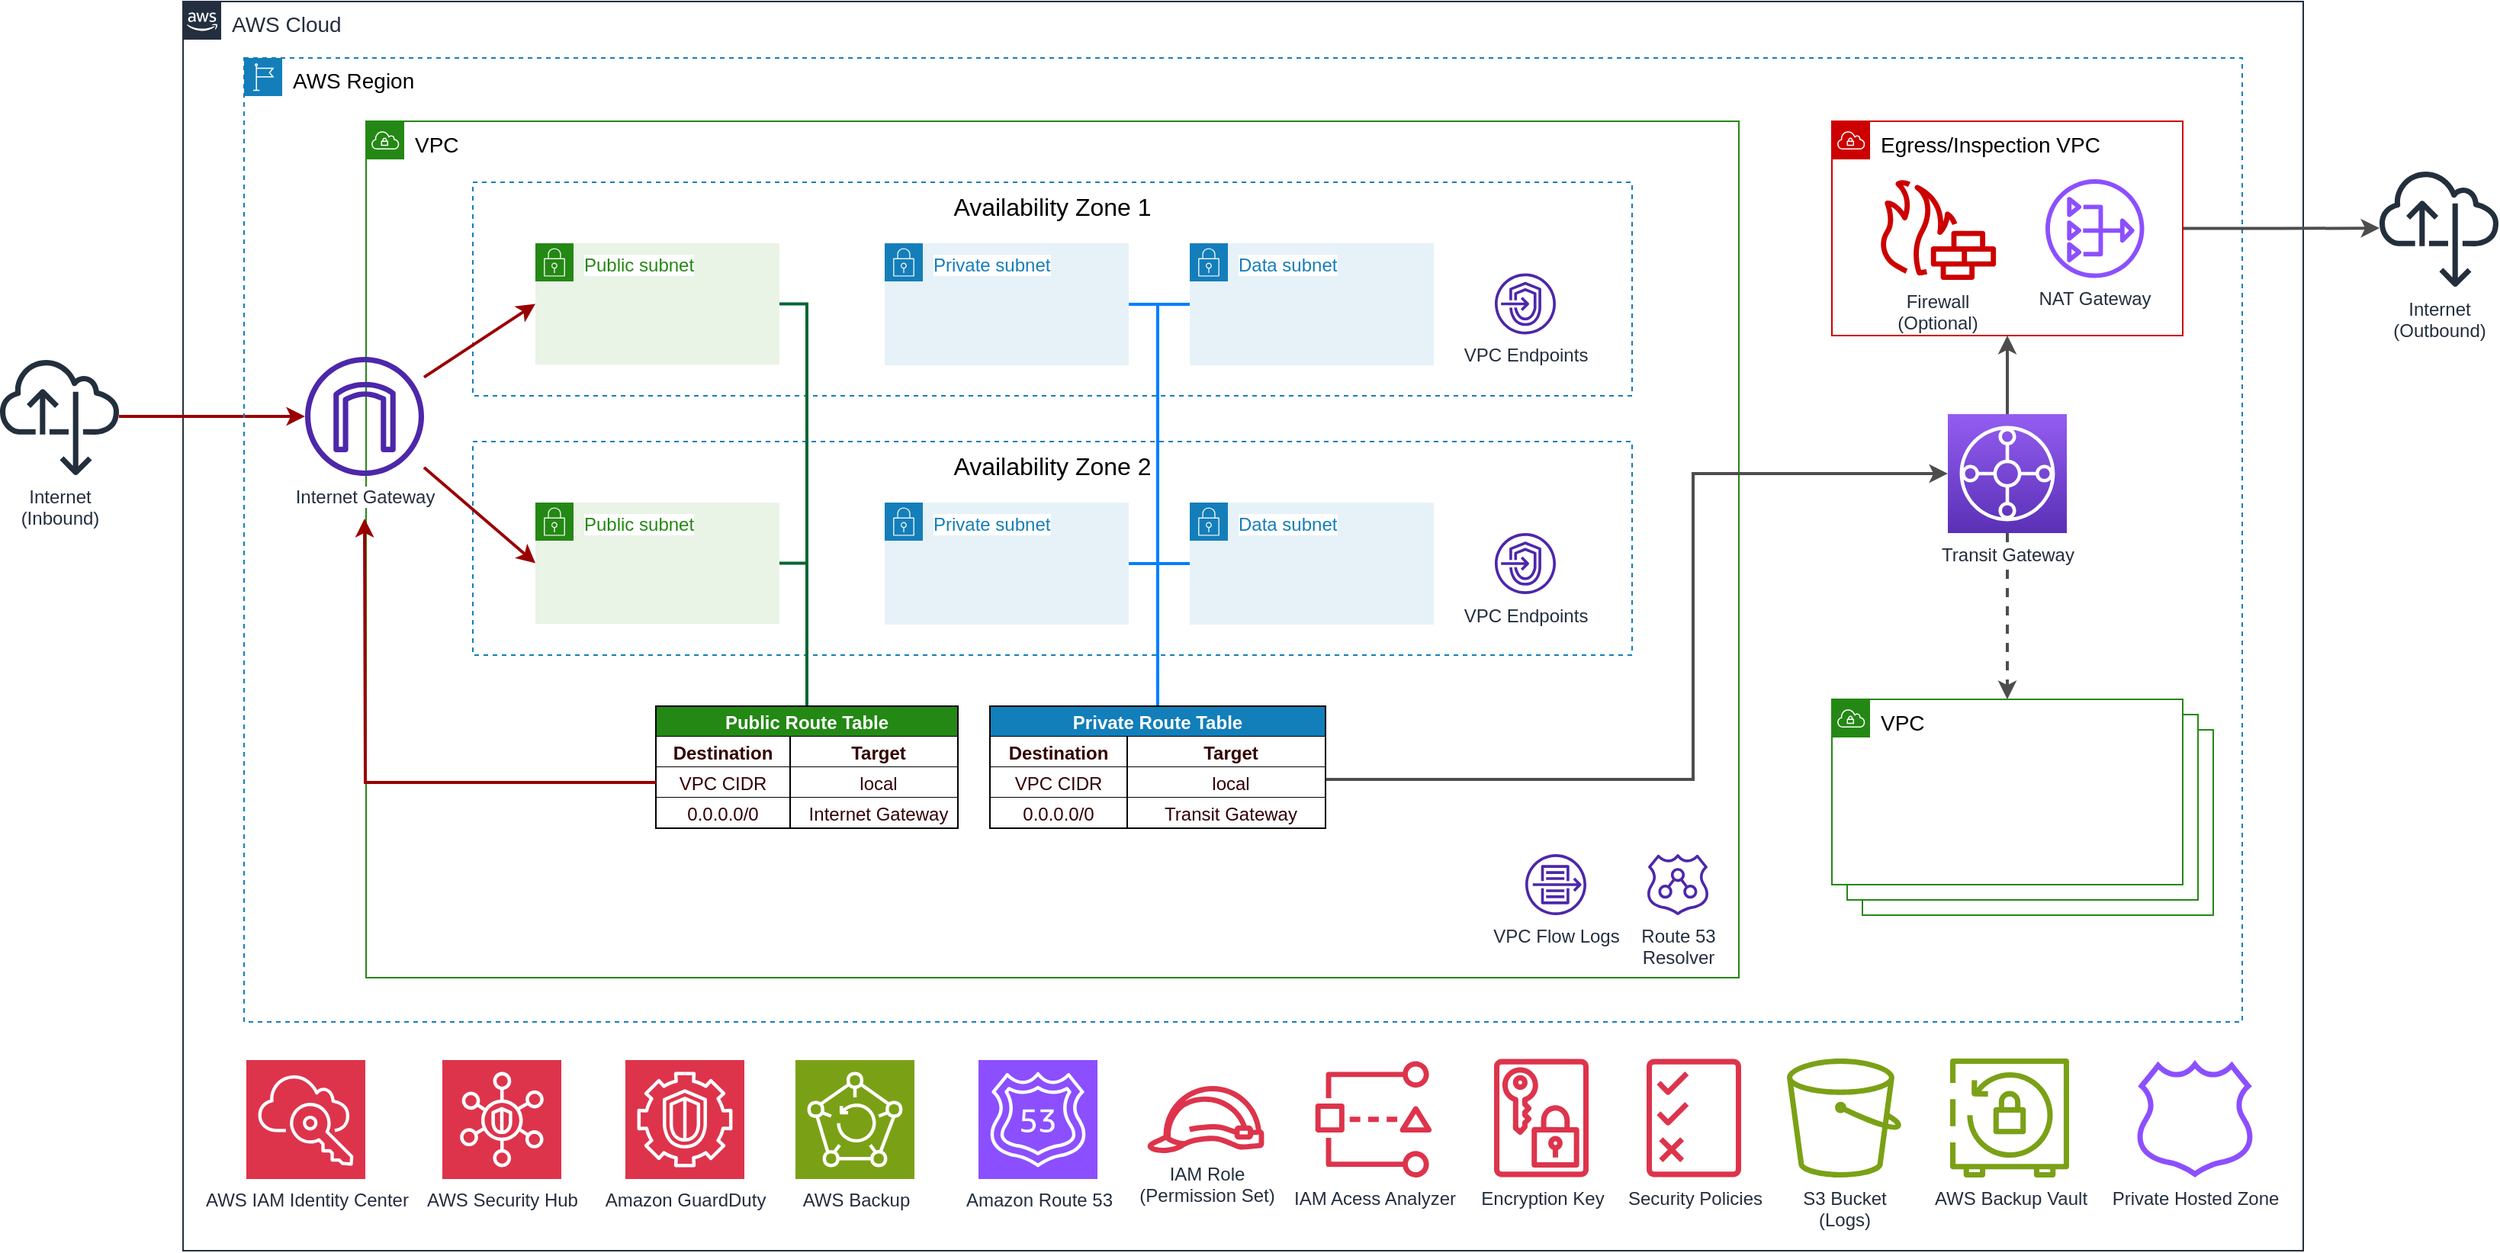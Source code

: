<mxfile version="24.2.5" type="device">
  <diagram id="7I-HaSQ-xsY7uXwMg8Wh" name="Page-1">
    <mxGraphModel dx="2474" dy="1214" grid="1" gridSize="10" guides="1" tooltips="1" connect="1" arrows="1" fold="1" page="0" pageScale="1" pageWidth="850" pageHeight="1100" math="0" shadow="0">
      <root>
        <mxCell id="0" />
        <mxCell id="1" parent="0" />
        <mxCell id="UXceuLxqz-v_dB1o4-cX-70" value="Availability Zone 1" style="fillColor=none;strokeColor=#147EBA;dashed=1;verticalAlign=top;fontStyle=0;fontColor=#000000;labelBackgroundColor=#FFFFFF;labelBorderColor=none;fontSize=16;container=0;spacingRight=0;spacingLeft=0;" parent="1" vertex="1">
          <mxGeometry x="70" y="339.5" width="760" height="140" as="geometry" />
        </mxCell>
        <mxCell id="UXceuLxqz-v_dB1o4-cX-69" value="Availability Zone 2" style="fillColor=none;strokeColor=#147EBA;dashed=1;verticalAlign=top;fontStyle=0;fontColor=#000000;labelBackgroundColor=#FFFFFF;labelBorderColor=none;fontSize=16;container=0;spacingRight=0;spacingLeft=0;" parent="1" vertex="1">
          <mxGeometry x="70" y="509.5" width="760" height="140" as="geometry" />
        </mxCell>
        <mxCell id="UXceuLxqz-v_dB1o4-cX-35" value="AWS Cloud" style="points=[[0,0],[0.25,0],[0.5,0],[0.75,0],[1,0],[1,0.25],[1,0.5],[1,0.75],[1,1],[0.75,1],[0.5,1],[0.25,1],[0,1],[0,0.75],[0,0.5],[0,0.25]];outlineConnect=0;gradientColor=none;html=1;whiteSpace=wrap;fontSize=14;fontStyle=0;container=0;pointerEvents=0;collapsible=0;recursiveResize=0;shape=mxgraph.aws4.group;grIcon=mxgraph.aws4.group_aws_cloud_alt;strokeColor=#232F3E;fillColor=none;verticalAlign=top;align=left;spacingLeft=30;fontColor=#232F3E;dashed=0;labelBackgroundColor=#FFFFFF;labelBorderColor=none;" parent="1" vertex="1">
          <mxGeometry x="-120" y="221" width="1390" height="819" as="geometry" />
        </mxCell>
        <mxCell id="UXceuLxqz-v_dB1o4-cX-81" value="Internet&lt;div&gt;(Inbound)&lt;/div&gt;" style="sketch=0;outlineConnect=0;fontColor=#232F3E;gradientColor=none;fillColor=#232F3D;strokeColor=none;dashed=0;verticalLabelPosition=bottom;verticalAlign=top;align=center;html=1;fontSize=12;fontStyle=0;aspect=fixed;pointerEvents=1;shape=mxgraph.aws4.internet_alt22;labelBackgroundColor=#FFFFFF;labelBorderColor=none;container=0;" parent="1" vertex="1">
          <mxGeometry x="-240" y="454" width="78" height="78" as="geometry" />
        </mxCell>
        <mxCell id="UXceuLxqz-v_dB1o4-cX-82" style="edgeStyle=orthogonalEdgeStyle;rounded=0;orthogonalLoop=1;jettySize=auto;html=1;strokeColor=#990000;strokeWidth=2;fontSize=20;fontColor=#66CC00;endArrow=classic;endFill=1;" parent="1" source="UXceuLxqz-v_dB1o4-cX-81" target="UXceuLxqz-v_dB1o4-cX-60" edge="1">
          <mxGeometry relative="1" as="geometry" />
        </mxCell>
        <mxCell id="UXceuLxqz-v_dB1o4-cX-36" value="AWS Region" style="points=[[0,0],[0.25,0],[0.5,0],[0.75,0],[1,0],[1,0.25],[1,0.5],[1,0.75],[1,1],[0.75,1],[0.5,1],[0.25,1],[0,1],[0,0.75],[0,0.5],[0,0.25]];outlineConnect=0;gradientColor=none;html=1;whiteSpace=wrap;fontSize=14;fontStyle=0;container=0;pointerEvents=0;collapsible=0;recursiveResize=0;shape=mxgraph.aws4.group;grIcon=mxgraph.aws4.group_region;strokeColor=#147EBA;fillColor=none;verticalAlign=top;align=left;spacingLeft=30;fontColor=#000000;dashed=1;labelBackgroundColor=#FFFFFF;labelBorderColor=none;" parent="1" vertex="1">
          <mxGeometry x="-80" y="258" width="1310" height="632" as="geometry" />
        </mxCell>
        <mxCell id="UXceuLxqz-v_dB1o4-cX-37" value="VPC" style="points=[[0,0],[0.25,0],[0.5,0],[0.75,0],[1,0],[1,0.25],[1,0.5],[1,0.75],[1,1],[0.75,1],[0.5,1],[0.25,1],[0,1],[0,0.75],[0,0.5],[0,0.25]];outlineConnect=0;gradientColor=none;html=1;whiteSpace=wrap;fontSize=14;fontStyle=0;container=0;pointerEvents=0;collapsible=0;recursiveResize=0;shape=mxgraph.aws4.group;grIcon=mxgraph.aws4.group_vpc;strokeColor=#248814;fillColor=none;verticalAlign=top;align=left;spacingLeft=30;fontColor=#000000;dashed=0;labelBackgroundColor=#FFFFFF;labelBorderColor=none;" parent="1" vertex="1">
          <mxGeometry y="299.5" width="900" height="561.5" as="geometry" />
        </mxCell>
        <mxCell id="UXceuLxqz-v_dB1o4-cX-71" style="edgeStyle=orthogonalEdgeStyle;rounded=0;orthogonalLoop=1;jettySize=auto;html=1;strokeColor=#4D4D4D;strokeWidth=2;fontSize=20;fontColor=#66CC00;endArrow=classic;endFill=1;entryX=0;entryY=0.5;entryDx=0;entryDy=0;entryPerimeter=0;startArrow=none;startFill=0;" parent="1" target="UXceuLxqz-v_dB1o4-cX-72" edge="1">
          <mxGeometry relative="1" as="geometry">
            <mxPoint x="940" y="580" as="targetPoint" />
            <mxPoint x="630" y="730" as="sourcePoint" />
            <Array as="points">
              <mxPoint x="630" y="731" />
              <mxPoint x="870" y="731" />
              <mxPoint x="870" y="531" />
            </Array>
          </mxGeometry>
        </mxCell>
        <mxCell id="rMoLMh5zpQFOaJVMMnbp-21" style="edgeStyle=orthogonalEdgeStyle;rounded=0;orthogonalLoop=1;jettySize=auto;html=1;strokeColor=#4D4D4D;strokeWidth=2;align=center;verticalAlign=middle;fontFamily=Helvetica;fontSize=20;fontColor=#66CC00;labelBackgroundColor=default;startArrow=none;startFill=0;endArrow=classic;endFill=1;exitX=0.5;exitY=0;exitDx=0;exitDy=0;exitPerimeter=0;entryX=0.5;entryY=1;entryDx=0;entryDy=0;" parent="1" source="UXceuLxqz-v_dB1o4-cX-72" target="rMoLMh5zpQFOaJVMMnbp-18" edge="1">
          <mxGeometry relative="1" as="geometry">
            <mxPoint x="929" y="353.25" as="sourcePoint" />
          </mxGeometry>
        </mxCell>
        <mxCell id="rMoLMh5zpQFOaJVMMnbp-26" style="edgeStyle=orthogonalEdgeStyle;rounded=0;orthogonalLoop=1;jettySize=auto;html=1;strokeColor=#4D4D4D;strokeWidth=2;align=center;verticalAlign=middle;fontFamily=Helvetica;fontSize=20;fontColor=#66CC00;labelBackgroundColor=default;startArrow=none;startFill=0;endArrow=classic;endFill=1;dashed=1;entryX=0.5;entryY=0;entryDx=0;entryDy=0;" parent="1" source="UXceuLxqz-v_dB1o4-cX-72" target="rMoLMh5zpQFOaJVMMnbp-22" edge="1">
          <mxGeometry relative="1" as="geometry">
            <Array as="points">
              <mxPoint x="1076" y="679" />
            </Array>
          </mxGeometry>
        </mxCell>
        <mxCell id="UXceuLxqz-v_dB1o4-cX-72" value="Transit Gateway" style="sketch=0;points=[[0,0,0],[0.25,0,0],[0.5,0,0],[0.75,0,0],[1,0,0],[0,1,0],[0.25,1,0],[0.5,1,0],[0.75,1,0],[1,1,0],[0,0.25,0],[0,0.5,0],[0,0.75,0],[1,0.25,0],[1,0.5,0],[1,0.75,0]];outlineConnect=0;fontColor=#232F3E;gradientColor=#945DF2;gradientDirection=north;fillColor=#5A30B5;strokeColor=#ffffff;dashed=0;verticalLabelPosition=bottom;verticalAlign=top;align=center;html=1;fontSize=12;fontStyle=0;aspect=fixed;shape=mxgraph.aws4.resourceIcon;resIcon=mxgraph.aws4.transit_gateway;labelBackgroundColor=#FFFFFF;labelBorderColor=none;spacingTop=0;container=0;" parent="1" vertex="1">
          <mxGeometry x="1037" y="491.5" width="78" height="78" as="geometry" />
        </mxCell>
        <mxCell id="UXceuLxqz-v_dB1o4-cX-38" value="Private subnet" style="points=[[0,0],[0.25,0],[0.5,0],[0.75,0],[1,0],[1,0.25],[1,0.5],[1,0.75],[1,1],[0.75,1],[0.5,1],[0.25,1],[0,1],[0,0.75],[0,0.5],[0,0.25]];outlineConnect=0;gradientColor=none;html=1;whiteSpace=wrap;fontSize=12;fontStyle=0;container=0;pointerEvents=0;collapsible=0;recursiveResize=0;shape=mxgraph.aws4.group;grIcon=mxgraph.aws4.group_security_group;grStroke=0;strokeColor=#147EBA;fillColor=#E6F2F8;verticalAlign=top;align=left;spacingLeft=30;fontColor=#147EBA;dashed=0;labelBackgroundColor=#FFFFFF;labelBorderColor=none;" parent="1" vertex="1">
          <mxGeometry x="340" y="379.5" width="160" height="80" as="geometry" />
        </mxCell>
        <mxCell id="UXceuLxqz-v_dB1o4-cX-42" value="Data subnet" style="points=[[0,0],[0.25,0],[0.5,0],[0.75,0],[1,0],[1,0.25],[1,0.5],[1,0.75],[1,1],[0.75,1],[0.5,1],[0.25,1],[0,1],[0,0.75],[0,0.5],[0,0.25]];outlineConnect=0;gradientColor=none;html=1;whiteSpace=wrap;fontSize=12;fontStyle=0;container=0;pointerEvents=0;collapsible=0;recursiveResize=0;shape=mxgraph.aws4.group;grIcon=mxgraph.aws4.group_security_group;grStroke=0;strokeColor=#147EBA;fillColor=#E6F2F8;verticalAlign=top;align=left;spacingLeft=30;fontColor=#147EBA;dashed=0;labelBackgroundColor=#FFFFFF;labelBorderColor=none;" parent="1" vertex="1">
          <mxGeometry x="540" y="379.5" width="160" height="80" as="geometry" />
        </mxCell>
        <mxCell id="UXceuLxqz-v_dB1o4-cX-43" value="VPC Endpoints" style="sketch=0;outlineConnect=0;fontColor=#232F3E;gradientColor=none;fillColor=#4D27AA;strokeColor=none;dashed=0;verticalLabelPosition=bottom;verticalAlign=top;align=center;html=1;fontSize=12;fontStyle=0;aspect=fixed;pointerEvents=1;shape=mxgraph.aws4.endpoints;labelBackgroundColor=#FFFFFF;labelBorderColor=none;container=0;" parent="1" vertex="1">
          <mxGeometry x="740" y="399.25" width="40" height="40" as="geometry" />
        </mxCell>
        <mxCell id="UXceuLxqz-v_dB1o4-cX-47" value="Private subnet" style="points=[[0,0],[0.25,0],[0.5,0],[0.75,0],[1,0],[1,0.25],[1,0.5],[1,0.75],[1,1],[0.75,1],[0.5,1],[0.25,1],[0,1],[0,0.75],[0,0.5],[0,0.25]];outlineConnect=0;gradientColor=none;html=1;whiteSpace=wrap;fontSize=12;fontStyle=0;container=0;pointerEvents=0;collapsible=0;recursiveResize=0;shape=mxgraph.aws4.group;grIcon=mxgraph.aws4.group_security_group;grStroke=0;strokeColor=#147EBA;fillColor=#E6F2F8;verticalAlign=top;align=left;spacingLeft=30;fontColor=#147EBA;dashed=0;labelBackgroundColor=#FFFFFF;labelBorderColor=none;" parent="1" vertex="1">
          <mxGeometry x="340" y="549.5" width="160" height="80" as="geometry" />
        </mxCell>
        <mxCell id="UXceuLxqz-v_dB1o4-cX-51" value="Data subnet" style="points=[[0,0],[0.25,0],[0.5,0],[0.75,0],[1,0],[1,0.25],[1,0.5],[1,0.75],[1,1],[0.75,1],[0.5,1],[0.25,1],[0,1],[0,0.75],[0,0.5],[0,0.25]];outlineConnect=0;gradientColor=none;html=1;whiteSpace=wrap;fontSize=12;fontStyle=0;container=0;pointerEvents=0;collapsible=0;recursiveResize=0;shape=mxgraph.aws4.group;grIcon=mxgraph.aws4.group_security_group;grStroke=0;strokeColor=#147EBA;fillColor=#E6F2F8;verticalAlign=top;align=left;spacingLeft=30;fontColor=#147EBA;dashed=0;labelBackgroundColor=#FFFFFF;labelBorderColor=none;" parent="1" vertex="1">
          <mxGeometry x="540" y="549.5" width="160" height="80" as="geometry" />
        </mxCell>
        <mxCell id="UXceuLxqz-v_dB1o4-cX-52" value="VPC Endpoints" style="sketch=0;outlineConnect=0;fontColor=#232F3E;gradientColor=none;fillColor=#4D27AA;strokeColor=none;dashed=0;verticalLabelPosition=bottom;verticalAlign=top;align=center;html=1;fontSize=12;fontStyle=0;aspect=fixed;pointerEvents=1;shape=mxgraph.aws4.endpoints;labelBackgroundColor=#FFFFFF;labelBorderColor=none;container=0;" parent="1" vertex="1">
          <mxGeometry x="740" y="569.5" width="40" height="40" as="geometry" />
        </mxCell>
        <mxCell id="UXceuLxqz-v_dB1o4-cX-58" value="Route 53&lt;div&gt;Resolver&lt;/div&gt;" style="sketch=0;outlineConnect=0;fontColor=#232F3E;gradientColor=none;fillColor=#4D27AA;strokeColor=none;dashed=0;verticalLabelPosition=bottom;verticalAlign=top;align=center;html=1;fontSize=12;fontStyle=0;aspect=fixed;pointerEvents=1;shape=mxgraph.aws4.route_53_resolver;labelBackgroundColor=#FFFFFF;labelBorderColor=none;container=0;" parent="1" vertex="1">
          <mxGeometry x="840" y="780" width="40" height="40" as="geometry" />
        </mxCell>
        <mxCell id="UXceuLxqz-v_dB1o4-cX-59" value="VPC Flow Logs" style="sketch=0;outlineConnect=0;fontColor=#232F3E;gradientColor=none;fillColor=#4D27AA;strokeColor=none;dashed=0;verticalLabelPosition=bottom;verticalAlign=top;align=center;html=1;fontSize=12;fontStyle=0;aspect=fixed;pointerEvents=1;shape=mxgraph.aws4.flow_logs;container=0;" parent="1" vertex="1">
          <mxGeometry x="760" y="780" width="40" height="40" as="geometry" />
        </mxCell>
        <mxCell id="UXceuLxqz-v_dB1o4-cX-62" style="edgeStyle=orthogonalEdgeStyle;rounded=0;orthogonalLoop=1;jettySize=auto;html=1;strokeColor=#007FFF;strokeWidth=2;startArrow=none;startFill=0;endArrow=none;endFill=0;entryX=0.5;entryY=0;entryDx=0;entryDy=0;" parent="1" source="UXceuLxqz-v_dB1o4-cX-47" target="A_zSdyRW-YI11dEX9rVC-1" edge="1">
          <mxGeometry relative="1" as="geometry">
            <Array as="points">
              <mxPoint x="519" y="590" />
            </Array>
            <mxPoint x="519" y="860" as="targetPoint" />
          </mxGeometry>
        </mxCell>
        <mxCell id="UXceuLxqz-v_dB1o4-cX-64" style="edgeStyle=orthogonalEdgeStyle;rounded=0;orthogonalLoop=1;jettySize=auto;html=1;strokeColor=#007FFF;strokeWidth=2;startArrow=none;startFill=0;endArrow=none;endFill=0;entryX=0.5;entryY=0;entryDx=0;entryDy=0;" parent="1" source="UXceuLxqz-v_dB1o4-cX-51" target="A_zSdyRW-YI11dEX9rVC-1" edge="1">
          <mxGeometry relative="1" as="geometry">
            <mxPoint x="619" y="549.5" as="sourcePoint" />
            <mxPoint x="519" y="860" as="targetPoint" />
            <Array as="points">
              <mxPoint x="519" y="590" />
            </Array>
          </mxGeometry>
        </mxCell>
        <mxCell id="UXceuLxqz-v_dB1o4-cX-65" style="edgeStyle=orthogonalEdgeStyle;rounded=0;orthogonalLoop=1;jettySize=auto;html=1;strokeColor=#007FFF;strokeWidth=2;startArrow=none;startFill=0;endArrow=none;endFill=0;entryX=0.5;entryY=0;entryDx=0;entryDy=0;" parent="1" source="UXceuLxqz-v_dB1o4-cX-38" target="A_zSdyRW-YI11dEX9rVC-1" edge="1">
          <mxGeometry relative="1" as="geometry">
            <Array as="points">
              <mxPoint x="519" y="420" />
            </Array>
            <mxPoint x="519" y="860" as="targetPoint" />
          </mxGeometry>
        </mxCell>
        <mxCell id="UXceuLxqz-v_dB1o4-cX-66" style="edgeStyle=orthogonalEdgeStyle;rounded=0;orthogonalLoop=1;jettySize=auto;html=1;strokeColor=#007FFF;strokeWidth=2;startArrow=none;startFill=0;endArrow=none;endFill=0;entryX=0.5;entryY=0;entryDx=0;entryDy=0;" parent="1" target="A_zSdyRW-YI11dEX9rVC-1" edge="1">
          <mxGeometry relative="1" as="geometry">
            <mxPoint x="540" y="419.5" as="sourcePoint" />
            <mxPoint x="519" y="859" as="targetPoint" />
            <Array as="points">
              <mxPoint x="519" y="420" />
            </Array>
          </mxGeometry>
        </mxCell>
        <mxCell id="UXceuLxqz-v_dB1o4-cX-60" value="Internet Gateway" style="sketch=0;outlineConnect=0;fontColor=#232F3E;gradientColor=none;fillColor=#4D27AA;strokeColor=none;dashed=0;verticalLabelPosition=bottom;verticalAlign=top;align=center;html=1;fontSize=12;fontStyle=0;aspect=fixed;pointerEvents=1;shape=mxgraph.aws4.internet_gateway;labelBackgroundColor=#FFFFFF;labelBorderColor=none;spacingTop=0;container=0;" parent="1" vertex="1">
          <mxGeometry x="-40" y="454" width="78" height="78" as="geometry" />
        </mxCell>
        <mxCell id="LR0yq6Ry5PRDqokSGrmA-1" style="edgeStyle=orthogonalEdgeStyle;shape=connector;rounded=0;orthogonalLoop=1;jettySize=auto;html=1;entryX=0.5;entryY=0;entryDx=0;entryDy=0;labelBackgroundColor=default;strokeColor=#006633;strokeWidth=2;fontFamily=Helvetica;fontSize=11;fontColor=default;endArrow=none;endFill=0;startArrow=none;startFill=0;" parent="1" source="twSOo08IM1K4SMwuDOF1-1" target="ZZcy7LWg9IrgokTyuWV1-1" edge="1">
          <mxGeometry relative="1" as="geometry">
            <Array as="points">
              <mxPoint x="289" y="419" />
            </Array>
            <mxPoint x="316" y="840" as="targetPoint" />
          </mxGeometry>
        </mxCell>
        <mxCell id="LR0yq6Ry5PRDqokSGrmA-4" style="edgeStyle=orthogonalEdgeStyle;shape=connector;rounded=0;orthogonalLoop=1;jettySize=auto;html=1;labelBackgroundColor=default;strokeColor=#006633;strokeWidth=2;fontFamily=Helvetica;fontSize=11;fontColor=default;startArrow=none;startFill=0;endArrow=none;endFill=0;" parent="1" edge="1">
          <mxGeometry relative="1" as="geometry">
            <mxPoint x="288" y="589" as="targetPoint" />
            <mxPoint x="268" y="589.229" as="sourcePoint" />
          </mxGeometry>
        </mxCell>
        <mxCell id="ZZcy7LWg9IrgokTyuWV1-1" value="Public Route Table" style="shape=table;startSize=20;container=1;collapsible=1;childLayout=tableLayout;fixedRows=0;rowLines=1;fontStyle=1;align=center;resizeLast=1;labelBackgroundColor=none;strokeColor=#000000;strokeWidth=1;fontSize=12;fillColor=#238814;perimeterSpacing=0;rounded=0;shadow=0;sketch=0;swimlaneLine=1;swimlaneFillColor=none;right=1;left=1;columnLines=1;top=1;bottom=1;swimlaneHead=1;swimlaneBody=1;horizontal=1;fontColor=#FFFFFF;resizeLastRow=0;" parent="1" vertex="1">
          <mxGeometry x="190" y="683" width="198" height="80" as="geometry">
            <mxRectangle x="380" y="210" width="80" height="30" as="alternateBounds" />
          </mxGeometry>
        </mxCell>
        <mxCell id="ZZcy7LWg9IrgokTyuWV1-2" value="" style="shape=tableRow;horizontal=0;startSize=0;swimlaneHead=0;swimlaneBody=0;fillColor=#FFFFFF;collapsible=0;dropTarget=0;points=[[0,0.5],[1,0.5]];portConstraint=eastwest;top=0;left=1;right=1;bottom=0;labelBackgroundColor=none;strokeColor=default;strokeWidth=1;fontSize=16;fontColor=#330000;align=center;fillOpacity=100;" parent="ZZcy7LWg9IrgokTyuWV1-1" vertex="1">
          <mxGeometry y="20" width="198" height="20" as="geometry" />
        </mxCell>
        <mxCell id="ZZcy7LWg9IrgokTyuWV1-3" value="Destination" style="shape=partialRectangle;connectable=0;fillColor=#FFFFFF;top=0;left=1;bottom=1;right=1;fontStyle=1;overflow=hidden;labelBackgroundColor=none;strokeColor=#000000;strokeWidth=1;fontSize=12;fontColor=#330000;" parent="ZZcy7LWg9IrgokTyuWV1-2" vertex="1">
          <mxGeometry width="88" height="20" as="geometry">
            <mxRectangle width="88" height="20" as="alternateBounds" />
          </mxGeometry>
        </mxCell>
        <mxCell id="ZZcy7LWg9IrgokTyuWV1-4" value="Target" style="shape=partialRectangle;connectable=0;fillColor=#FFFFFF;top=0;left=1;bottom=1;right=1;align=center;spacingLeft=6;fontStyle=1;overflow=hidden;labelBackgroundColor=none;strokeColor=#000000;strokeWidth=1;fontSize=12;fontColor=#330000;" parent="ZZcy7LWg9IrgokTyuWV1-2" vertex="1">
          <mxGeometry x="88" width="110" height="20" as="geometry">
            <mxRectangle width="110" height="20" as="alternateBounds" />
          </mxGeometry>
        </mxCell>
        <mxCell id="ZZcy7LWg9IrgokTyuWV1-5" value="" style="shape=tableRow;horizontal=0;startSize=0;swimlaneHead=0;swimlaneBody=0;fillColor=#FFFFFF;collapsible=0;dropTarget=0;points=[[0,0.5],[1,0.5]];portConstraint=eastwest;top=0;left=1;right=1;bottom=0;labelBackgroundColor=none;strokeColor=#000000;strokeWidth=1;fontSize=16;fontColor=#330000;" parent="ZZcy7LWg9IrgokTyuWV1-1" vertex="1">
          <mxGeometry y="40" width="198" height="20" as="geometry" />
        </mxCell>
        <mxCell id="ZZcy7LWg9IrgokTyuWV1-6" value="VPC CIDR" style="shape=partialRectangle;connectable=0;fillColor=#FFFFFF;top=0;left=1;bottom=1;right=1;editable=1;overflow=hidden;labelBackgroundColor=none;strokeColor=#000000;strokeWidth=1;fontSize=12;fontColor=#330000;" parent="ZZcy7LWg9IrgokTyuWV1-5" vertex="1">
          <mxGeometry width="88" height="20" as="geometry">
            <mxRectangle width="88" height="20" as="alternateBounds" />
          </mxGeometry>
        </mxCell>
        <mxCell id="ZZcy7LWg9IrgokTyuWV1-7" value="local" style="shape=partialRectangle;connectable=0;fillColor=#FFFFFF;top=0;left=1;bottom=1;right=1;align=center;spacingLeft=6;overflow=hidden;labelBackgroundColor=none;strokeColor=#000000;strokeWidth=1;fontSize=12;fontColor=#330000;" parent="ZZcy7LWg9IrgokTyuWV1-5" vertex="1">
          <mxGeometry x="88" width="110" height="20" as="geometry">
            <mxRectangle width="110" height="20" as="alternateBounds" />
          </mxGeometry>
        </mxCell>
        <mxCell id="ZZcy7LWg9IrgokTyuWV1-8" value="" style="shape=tableRow;horizontal=0;startSize=0;swimlaneHead=0;swimlaneBody=0;fillColor=#FFFFFF;collapsible=0;dropTarget=0;points=[[0,0.5],[1,0.5]];portConstraint=eastwest;top=0;left=1;right=1;bottom=0;labelBackgroundColor=none;strokeColor=#000000;strokeWidth=1;fontSize=16;fontColor=#330000;" parent="ZZcy7LWg9IrgokTyuWV1-1" vertex="1">
          <mxGeometry y="60" width="198" height="20" as="geometry" />
        </mxCell>
        <mxCell id="ZZcy7LWg9IrgokTyuWV1-9" value="0.0.0.0/0" style="shape=partialRectangle;connectable=0;fillColor=#FFFFFF;top=0;left=1;bottom=1;right=1;editable=1;overflow=hidden;labelBackgroundColor=none;strokeColor=#000000;strokeWidth=1;fontSize=12;fontColor=#330000;" parent="ZZcy7LWg9IrgokTyuWV1-8" vertex="1">
          <mxGeometry width="88" height="20" as="geometry">
            <mxRectangle width="88" height="20" as="alternateBounds" />
          </mxGeometry>
        </mxCell>
        <mxCell id="ZZcy7LWg9IrgokTyuWV1-10" value="Internet Gateway" style="shape=partialRectangle;connectable=0;fillColor=#FFFFFF;top=0;left=1;bottom=1;right=1;align=center;spacingLeft=6;overflow=hidden;labelBackgroundColor=none;strokeColor=#000000;strokeWidth=1;fontSize=12;fontColor=#330000;" parent="ZZcy7LWg9IrgokTyuWV1-8" vertex="1">
          <mxGeometry x="88" width="110" height="20" as="geometry">
            <mxRectangle width="110" height="20" as="alternateBounds" />
          </mxGeometry>
        </mxCell>
        <mxCell id="A_zSdyRW-YI11dEX9rVC-1" value="Private Route Table" style="shape=table;startSize=20;container=1;collapsible=1;childLayout=tableLayout;fixedRows=0;rowLines=1;fontStyle=1;align=center;resizeLast=1;labelBackgroundColor=none;strokeColor=#000000;strokeWidth=1;fontSize=12;fillColor=#127eba;perimeterSpacing=0;rounded=0;shadow=0;sketch=0;swimlaneLine=1;swimlaneFillColor=none;right=1;left=1;columnLines=1;top=1;bottom=1;swimlaneHead=1;swimlaneBody=1;horizontal=1;fontColor=#FFFFFF;resizeLastRow=0;" parent="1" vertex="1">
          <mxGeometry x="409" y="683" width="220" height="80" as="geometry">
            <mxRectangle x="380" y="210" width="80" height="30" as="alternateBounds" />
          </mxGeometry>
        </mxCell>
        <mxCell id="A_zSdyRW-YI11dEX9rVC-2" value="" style="shape=tableRow;horizontal=0;startSize=0;swimlaneHead=0;swimlaneBody=0;fillColor=#FFFFFF;collapsible=0;dropTarget=0;points=[[0,0.5],[1,0.5]];portConstraint=eastwest;top=0;left=1;right=1;bottom=0;labelBackgroundColor=none;strokeColor=default;strokeWidth=1;fontSize=16;fontColor=#330000;align=center;fillOpacity=100;" parent="A_zSdyRW-YI11dEX9rVC-1" vertex="1">
          <mxGeometry y="20" width="220" height="20" as="geometry" />
        </mxCell>
        <mxCell id="A_zSdyRW-YI11dEX9rVC-3" value="Destination" style="shape=partialRectangle;connectable=0;fillColor=#FFFFFF;top=0;left=1;bottom=1;right=1;fontStyle=1;overflow=hidden;labelBackgroundColor=none;strokeColor=#000000;strokeWidth=1;fontSize=12;fontColor=#330000;" parent="A_zSdyRW-YI11dEX9rVC-2" vertex="1">
          <mxGeometry width="90" height="20" as="geometry">
            <mxRectangle width="90" height="20" as="alternateBounds" />
          </mxGeometry>
        </mxCell>
        <mxCell id="A_zSdyRW-YI11dEX9rVC-4" value="Target" style="shape=partialRectangle;connectable=0;fillColor=#FFFFFF;top=0;left=1;bottom=1;right=1;align=center;spacingLeft=6;fontStyle=1;overflow=hidden;labelBackgroundColor=none;strokeColor=#000000;strokeWidth=1;fontSize=12;fontColor=#330000;" parent="A_zSdyRW-YI11dEX9rVC-2" vertex="1">
          <mxGeometry x="90" width="130" height="20" as="geometry">
            <mxRectangle width="130" height="20" as="alternateBounds" />
          </mxGeometry>
        </mxCell>
        <mxCell id="A_zSdyRW-YI11dEX9rVC-5" value="" style="shape=tableRow;horizontal=0;startSize=0;swimlaneHead=0;swimlaneBody=0;fillColor=#FFFFFF;collapsible=0;dropTarget=0;points=[[0,0.5],[1,0.5]];portConstraint=eastwest;top=0;left=1;right=1;bottom=0;labelBackgroundColor=none;strokeColor=#000000;strokeWidth=1;fontSize=16;fontColor=#330000;" parent="A_zSdyRW-YI11dEX9rVC-1" vertex="1">
          <mxGeometry y="40" width="220" height="20" as="geometry" />
        </mxCell>
        <mxCell id="A_zSdyRW-YI11dEX9rVC-6" value="VPC CIDR" style="shape=partialRectangle;connectable=0;fillColor=#FFFFFF;top=0;left=1;bottom=1;right=1;editable=1;overflow=hidden;labelBackgroundColor=none;strokeColor=#000000;strokeWidth=1;fontSize=12;fontColor=#330000;" parent="A_zSdyRW-YI11dEX9rVC-5" vertex="1">
          <mxGeometry width="90" height="20" as="geometry">
            <mxRectangle width="90" height="20" as="alternateBounds" />
          </mxGeometry>
        </mxCell>
        <mxCell id="A_zSdyRW-YI11dEX9rVC-7" value="local" style="shape=partialRectangle;connectable=0;fillColor=#FFFFFF;top=0;left=1;bottom=1;right=1;align=center;spacingLeft=6;overflow=hidden;labelBackgroundColor=none;strokeColor=#000000;strokeWidth=1;fontSize=12;fontColor=#330000;" parent="A_zSdyRW-YI11dEX9rVC-5" vertex="1">
          <mxGeometry x="90" width="130" height="20" as="geometry">
            <mxRectangle width="130" height="20" as="alternateBounds" />
          </mxGeometry>
        </mxCell>
        <mxCell id="A_zSdyRW-YI11dEX9rVC-8" value="" style="shape=tableRow;horizontal=0;startSize=0;swimlaneHead=0;swimlaneBody=0;fillColor=#FFFFFF;collapsible=0;dropTarget=0;points=[[0,0.5],[1,0.5]];portConstraint=eastwest;top=0;left=1;right=1;bottom=0;labelBackgroundColor=none;strokeColor=#000000;strokeWidth=1;fontSize=16;fontColor=#330000;" parent="A_zSdyRW-YI11dEX9rVC-1" vertex="1">
          <mxGeometry y="60" width="220" height="20" as="geometry" />
        </mxCell>
        <mxCell id="A_zSdyRW-YI11dEX9rVC-9" value="0.0.0.0/0" style="shape=partialRectangle;connectable=0;fillColor=#FFFFFF;top=0;left=1;bottom=1;right=1;editable=1;overflow=hidden;labelBackgroundColor=none;strokeColor=#000000;strokeWidth=1;fontSize=12;fontColor=#330000;" parent="A_zSdyRW-YI11dEX9rVC-8" vertex="1">
          <mxGeometry width="90" height="20" as="geometry">
            <mxRectangle width="90" height="20" as="alternateBounds" />
          </mxGeometry>
        </mxCell>
        <mxCell id="A_zSdyRW-YI11dEX9rVC-10" value="Transit Gateway" style="shape=partialRectangle;connectable=0;fillColor=#FFFFFF;top=0;left=1;bottom=1;right=1;align=center;spacingLeft=6;overflow=hidden;labelBackgroundColor=none;strokeColor=#000000;strokeWidth=1;fontSize=12;fontColor=#330000;" parent="A_zSdyRW-YI11dEX9rVC-8" vertex="1">
          <mxGeometry x="90" width="130" height="20" as="geometry">
            <mxRectangle width="130" height="20" as="alternateBounds" />
          </mxGeometry>
        </mxCell>
        <mxCell id="rMoLMh5zpQFOaJVMMnbp-3" style="rounded=0;orthogonalLoop=1;jettySize=auto;html=1;strokeColor=#990000;strokeWidth=2;fontSize=20;fontColor=#66CC00;endArrow=classic;endFill=1;entryX=0;entryY=0.5;entryDx=0;entryDy=0;" parent="1" source="UXceuLxqz-v_dB1o4-cX-60" target="twSOo08IM1K4SMwuDOF1-1" edge="1">
          <mxGeometry relative="1" as="geometry">
            <mxPoint x="-262" y="590" as="sourcePoint" />
            <mxPoint x="-160" y="590" as="targetPoint" />
          </mxGeometry>
        </mxCell>
        <mxCell id="twSOo08IM1K4SMwuDOF1-1" value="Public subnet" style="points=[[0,0],[0.25,0],[0.5,0],[0.75,0],[1,0],[1,0.25],[1,0.5],[1,0.75],[1,1],[0.75,1],[0.5,1],[0.25,1],[0,1],[0,0.75],[0,0.5],[0,0.25]];outlineConnect=0;gradientColor=none;html=1;whiteSpace=wrap;fontSize=12;fontStyle=0;container=0;pointerEvents=0;collapsible=0;recursiveResize=0;shape=mxgraph.aws4.group;grIcon=mxgraph.aws4.group_security_group;grStroke=0;strokeColor=#248814;fillColor=#E9F3E6;verticalAlign=top;align=left;spacingLeft=30;fontColor=#248814;dashed=0;labelBackgroundColor=#FFFFFF;labelBorderColor=none;" parent="1" vertex="1">
          <mxGeometry x="111" y="379.5" width="160" height="79.5" as="geometry" />
        </mxCell>
        <mxCell id="twSOo08IM1K4SMwuDOF1-2" value="Public subnet" style="points=[[0,0],[0.25,0],[0.5,0],[0.75,0],[1,0],[1,0.25],[1,0.5],[1,0.75],[1,1],[0.75,1],[0.5,1],[0.25,1],[0,1],[0,0.75],[0,0.5],[0,0.25]];outlineConnect=0;gradientColor=none;html=1;whiteSpace=wrap;fontSize=12;fontStyle=0;container=0;pointerEvents=0;collapsible=0;recursiveResize=0;shape=mxgraph.aws4.group;grIcon=mxgraph.aws4.group_security_group;grStroke=0;strokeColor=#248814;fillColor=#E9F3E6;verticalAlign=top;align=left;spacingLeft=30;fontColor=#248814;dashed=0;labelBackgroundColor=#FFFFFF;labelBorderColor=none;" parent="1" vertex="1">
          <mxGeometry x="111" y="549.5" width="160" height="79.5" as="geometry" />
        </mxCell>
        <mxCell id="rMoLMh5zpQFOaJVMMnbp-4" style="rounded=0;orthogonalLoop=1;jettySize=auto;html=1;strokeColor=#990000;strokeWidth=2;fontSize=20;fontColor=#66CC00;endArrow=classic;endFill=1;entryX=0;entryY=0.5;entryDx=0;entryDy=0;" parent="1" source="UXceuLxqz-v_dB1o4-cX-60" target="twSOo08IM1K4SMwuDOF1-2" edge="1">
          <mxGeometry relative="1" as="geometry">
            <mxPoint x="-82" y="590" as="sourcePoint" />
            <mxPoint x="59" y="593" as="targetPoint" />
          </mxGeometry>
        </mxCell>
        <mxCell id="rMoLMh5zpQFOaJVMMnbp-7" value="AWS Backup" style="sketch=0;points=[[0,0,0],[0.25,0,0],[0.5,0,0],[0.75,0,0],[1,0,0],[0,1,0],[0.25,1,0],[0.5,1,0],[0.75,1,0],[1,1,0],[0,0.25,0],[0,0.5,0],[0,0.75,0],[1,0.25,0],[1,0.5,0],[1,0.75,0]];outlineConnect=0;fontColor=#232F3E;fillColor=#7AA116;strokeColor=#ffffff;dashed=0;verticalLabelPosition=bottom;verticalAlign=top;align=center;html=1;fontSize=12;fontStyle=0;aspect=fixed;shape=mxgraph.aws4.resourceIcon;resIcon=mxgraph.aws4.backup;" parent="1" vertex="1">
          <mxGeometry x="281.5" y="915" width="78" height="78" as="geometry" />
        </mxCell>
        <mxCell id="rMoLMh5zpQFOaJVMMnbp-8" value="Amazon Route 53" style="sketch=0;points=[[0,0,0],[0.25,0,0],[0.5,0,0],[0.75,0,0],[1,0,0],[0,1,0],[0.25,1,0],[0.5,1,0],[0.75,1,0],[1,1,0],[0,0.25,0],[0,0.5,0],[0,0.75,0],[1,0.25,0],[1,0.5,0],[1,0.75,0]];outlineConnect=0;fontColor=#232F3E;fillColor=#8C4FFF;strokeColor=#ffffff;dashed=0;verticalLabelPosition=bottom;verticalAlign=top;align=center;html=1;fontSize=12;fontStyle=0;aspect=fixed;shape=mxgraph.aws4.resourceIcon;resIcon=mxgraph.aws4.route_53;" parent="1" vertex="1">
          <mxGeometry x="401.5" y="915" width="78" height="78" as="geometry" />
        </mxCell>
        <mxCell id="rMoLMh5zpQFOaJVMMnbp-9" value="AWS IAM Identity Center" style="sketch=0;points=[[0,0,0],[0.25,0,0],[0.5,0,0],[0.75,0,0],[1,0,0],[0,1,0],[0.25,1,0],[0.5,1,0],[0.75,1,0],[1,1,0],[0,0.25,0],[0,0.5,0],[0,0.75,0],[1,0.25,0],[1,0.5,0],[1,0.75,0]];outlineConnect=0;fontColor=#232F3E;fillColor=#DD344C;strokeColor=#ffffff;dashed=0;verticalLabelPosition=bottom;verticalAlign=top;align=center;html=1;fontSize=12;fontStyle=0;aspect=fixed;shape=mxgraph.aws4.resourceIcon;resIcon=mxgraph.aws4.single_sign_on;" parent="1" vertex="1">
          <mxGeometry x="-78.5" y="915" width="78" height="78" as="geometry" />
        </mxCell>
        <mxCell id="rMoLMh5zpQFOaJVMMnbp-11" value="IAM Acess Analyzer" style="sketch=0;outlineConnect=0;fontColor=#232F3E;gradientColor=none;fillColor=#DD344C;strokeColor=none;dashed=0;verticalLabelPosition=bottom;verticalAlign=top;align=center;html=1;fontSize=12;fontStyle=0;aspect=fixed;pointerEvents=1;shape=mxgraph.aws4.access_analyzer;" parent="1" vertex="1">
          <mxGeometry x="621.5" y="915" width="78" height="77" as="geometry" />
        </mxCell>
        <mxCell id="rMoLMh5zpQFOaJVMMnbp-12" value="IAM Role&lt;div&gt;(Permission Set)&lt;/div&gt;" style="sketch=0;outlineConnect=0;fontColor=#232F3E;gradientColor=none;fillColor=#DD344C;strokeColor=none;dashed=0;verticalLabelPosition=bottom;verticalAlign=top;align=center;html=1;fontSize=12;fontStyle=0;aspect=fixed;pointerEvents=1;shape=mxgraph.aws4.role;" parent="1" vertex="1">
          <mxGeometry x="511.5" y="932" width="78" height="44" as="geometry" />
        </mxCell>
        <mxCell id="rMoLMh5zpQFOaJVMMnbp-13" value="Encryption Key" style="sketch=0;outlineConnect=0;fontColor=#232F3E;gradientColor=none;fillColor=#DD344C;strokeColor=none;dashed=0;verticalLabelPosition=bottom;verticalAlign=top;align=center;html=1;fontSize=12;fontStyle=0;aspect=fixed;pointerEvents=1;shape=mxgraph.aws4.data_encryption_key;" parent="1" vertex="1">
          <mxGeometry x="739.5" y="914" width="62" height="78" as="geometry" />
        </mxCell>
        <mxCell id="rMoLMh5zpQFOaJVMMnbp-14" value="S3 Bucket&lt;div&gt;(Logs)&lt;/div&gt;" style="sketch=0;outlineConnect=0;fontColor=#232F3E;gradientColor=none;fillColor=#7AA116;strokeColor=none;dashed=0;verticalLabelPosition=bottom;verticalAlign=top;align=center;html=1;fontSize=12;fontStyle=0;aspect=fixed;pointerEvents=1;shape=mxgraph.aws4.bucket;" parent="1" vertex="1">
          <mxGeometry x="931.5" y="914" width="75" height="78" as="geometry" />
        </mxCell>
        <mxCell id="rMoLMh5zpQFOaJVMMnbp-15" value="AWS Backup Vault" style="sketch=0;outlineConnect=0;fontColor=#232F3E;gradientColor=none;fillColor=#7AA116;strokeColor=none;dashed=0;verticalLabelPosition=bottom;verticalAlign=top;align=center;html=1;fontSize=12;fontStyle=0;aspect=fixed;pointerEvents=1;shape=mxgraph.aws4.aws_backup_vault_lock;" parent="1" vertex="1">
          <mxGeometry x="1038.5" y="914" width="78" height="78" as="geometry" />
        </mxCell>
        <mxCell id="rMoLMh5zpQFOaJVMMnbp-16" value="Internet&lt;div&gt;(Outbound)&lt;/div&gt;" style="sketch=0;outlineConnect=0;fontColor=#232F3E;gradientColor=none;fillColor=#232F3D;strokeColor=none;dashed=0;verticalLabelPosition=bottom;verticalAlign=top;align=center;html=1;fontSize=12;fontStyle=0;aspect=fixed;pointerEvents=1;shape=mxgraph.aws4.internet_alt22;labelBackgroundColor=#FFFFFF;labelBorderColor=none;container=0;" parent="1" vertex="1">
          <mxGeometry x="1320" y="330.5" width="78" height="78" as="geometry" />
        </mxCell>
        <mxCell id="rMoLMh5zpQFOaJVMMnbp-17" style="edgeStyle=orthogonalEdgeStyle;rounded=0;orthogonalLoop=1;jettySize=auto;html=1;strokeColor=#4D4D4D;strokeWidth=2;startArrow=none;startFill=0;endArrow=classic;endFill=1;exitX=1;exitY=0.5;exitDx=0;exitDy=0;align=center;verticalAlign=middle;fontFamily=Helvetica;fontSize=20;fontColor=#66CC00;labelBackgroundColor=default;" parent="1" source="rMoLMh5zpQFOaJVMMnbp-18" target="rMoLMh5zpQFOaJVMMnbp-16" edge="1">
          <mxGeometry relative="1" as="geometry">
            <mxPoint x="1134" y="280.25" as="sourcePoint" />
          </mxGeometry>
        </mxCell>
        <mxCell id="rMoLMh5zpQFOaJVMMnbp-18" value="Egress/Inspection VPC" style="points=[[0,0],[0.25,0],[0.5,0],[0.75,0],[1,0],[1,0.25],[1,0.5],[1,0.75],[1,1],[0.75,1],[0.5,1],[0.25,1],[0,1],[0,0.75],[0,0.5],[0,0.25]];outlineConnect=0;gradientColor=none;html=1;whiteSpace=wrap;fontSize=14;fontStyle=0;container=0;pointerEvents=0;collapsible=0;recursiveResize=0;shape=mxgraph.aws4.group;grIcon=mxgraph.aws4.group_vpc;strokeColor=#CC0000;fillColor=default;verticalAlign=top;align=left;spacingLeft=30;fontColor=#000000;dashed=0;labelBackgroundColor=#FFFFFF;labelBorderColor=none;" parent="1" vertex="1">
          <mxGeometry x="961" y="299.5" width="230" height="140.5" as="geometry" />
        </mxCell>
        <mxCell id="rMoLMh5zpQFOaJVMMnbp-19" value="Firewall&lt;div&gt;(Optional)&lt;/div&gt;" style="sketch=0;outlineConnect=0;fontColor=#232F3E;gradientColor=none;fillColor=#CC0000;strokeColor=none;dashed=0;verticalLabelPosition=bottom;verticalAlign=top;align=center;html=1;fontSize=12;fontStyle=0;aspect=fixed;pointerEvents=1;shape=mxgraph.aws4.generic_firewall;container=0;" parent="1" vertex="1">
          <mxGeometry x="991" y="337.5" width="78" height="66" as="geometry" />
        </mxCell>
        <mxCell id="rMoLMh5zpQFOaJVMMnbp-20" value="NAT Gateway" style="sketch=0;outlineConnect=0;fontColor=#232F3E;gradientColor=none;fillColor=#8C4FFF;strokeColor=none;dashed=0;verticalLabelPosition=bottom;verticalAlign=top;align=center;html=1;fontSize=12;fontStyle=0;aspect=fixed;pointerEvents=1;shape=mxgraph.aws4.nat_gateway;" parent="1" vertex="1">
          <mxGeometry x="1101" y="337.5" width="64.75" height="64.75" as="geometry" />
        </mxCell>
        <mxCell id="rMoLMh5zpQFOaJVMMnbp-25" value="Other VPCs" style="points=[[0,0],[0.25,0],[0.5,0],[0.75,0],[1,0],[1,0.25],[1,0.5],[1,0.75],[1,1],[0.75,1],[0.5,1],[0.25,1],[0,1],[0,0.75],[0,0.5],[0,0.25]];outlineConnect=0;gradientColor=none;html=1;whiteSpace=wrap;fontSize=14;fontStyle=0;container=0;pointerEvents=0;collapsible=0;recursiveResize=0;shape=mxgraph.aws4.group;grIcon=mxgraph.aws4.group_vpc;strokeColor=#248814;fillColor=default;verticalAlign=top;align=left;spacingLeft=30;fontColor=#000000;dashed=0;labelBackgroundColor=#FFFFFF;labelBorderColor=none;" parent="1" vertex="1">
          <mxGeometry x="981" y="698.5" width="230" height="121.5" as="geometry" />
        </mxCell>
        <mxCell id="rMoLMh5zpQFOaJVMMnbp-24" value="Other VPCs" style="points=[[0,0],[0.25,0],[0.5,0],[0.75,0],[1,0],[1,0.25],[1,0.5],[1,0.75],[1,1],[0.75,1],[0.5,1],[0.25,1],[0,1],[0,0.75],[0,0.5],[0,0.25]];outlineConnect=0;gradientColor=none;html=1;whiteSpace=wrap;fontSize=14;fontStyle=0;container=0;pointerEvents=0;collapsible=0;recursiveResize=0;shape=mxgraph.aws4.group;grIcon=mxgraph.aws4.group_vpc;strokeColor=#248814;fillColor=default;verticalAlign=top;align=left;spacingLeft=30;fontColor=#000000;dashed=0;labelBackgroundColor=#FFFFFF;labelBorderColor=none;" parent="1" vertex="1">
          <mxGeometry x="971" y="688.5" width="230" height="121.5" as="geometry" />
        </mxCell>
        <mxCell id="rMoLMh5zpQFOaJVMMnbp-22" value="VPC" style="points=[[0,0],[0.25,0],[0.5,0],[0.75,0],[1,0],[1,0.25],[1,0.5],[1,0.75],[1,1],[0.75,1],[0.5,1],[0.25,1],[0,1],[0,0.75],[0,0.5],[0,0.25]];outlineConnect=0;gradientColor=none;html=1;whiteSpace=wrap;fontSize=14;fontStyle=0;container=0;pointerEvents=0;collapsible=0;recursiveResize=0;shape=mxgraph.aws4.group;grIcon=mxgraph.aws4.group_vpc;strokeColor=#248814;fillColor=default;verticalAlign=top;align=left;spacingLeft=30;fontColor=#000000;dashed=0;labelBackgroundColor=#FFFFFF;labelBorderColor=none;" parent="1" vertex="1">
          <mxGeometry x="961" y="678.5" width="230" height="121.5" as="geometry" />
        </mxCell>
        <mxCell id="rMoLMh5zpQFOaJVMMnbp-27" style="rounded=0;orthogonalLoop=1;jettySize=auto;html=1;strokeColor=#990000;strokeWidth=2;fontSize=20;fontColor=#66CC00;endArrow=classic;endFill=1;exitX=0;exitY=0.5;exitDx=0;exitDy=0;edgeStyle=orthogonalEdgeStyle;" parent="1" source="ZZcy7LWg9IrgokTyuWV1-5" edge="1">
          <mxGeometry relative="1" as="geometry">
            <mxPoint x="48" y="537" as="sourcePoint" />
            <mxPoint x="-1" y="560" as="targetPoint" />
          </mxGeometry>
        </mxCell>
        <mxCell id="rMoLMh5zpQFOaJVMMnbp-28" value="Security Policies" style="sketch=0;outlineConnect=0;fontColor=#232F3E;gradientColor=none;fillColor=#DD344C;strokeColor=none;dashed=0;verticalLabelPosition=bottom;verticalAlign=top;align=center;html=1;fontSize=12;fontStyle=0;aspect=fixed;pointerEvents=1;shape=mxgraph.aws4.permissions;" parent="1" vertex="1">
          <mxGeometry x="839.5" y="914" width="62" height="78" as="geometry" />
        </mxCell>
        <mxCell id="rMoLMh5zpQFOaJVMMnbp-29" value="Private Hosted Zone" style="sketch=0;outlineConnect=0;fontColor=#232F3E;gradientColor=none;fillColor=#8C4FFF;strokeColor=none;dashed=0;verticalLabelPosition=bottom;verticalAlign=top;align=center;html=1;fontSize=12;fontStyle=0;aspect=fixed;pointerEvents=1;shape=mxgraph.aws4.hosted_zone;" parent="1" vertex="1">
          <mxGeometry x="1160" y="915" width="78" height="77" as="geometry" />
        </mxCell>
        <mxCell id="rMoLMh5zpQFOaJVMMnbp-30" value="Amazon GuardDuty" style="sketch=0;points=[[0,0,0],[0.25,0,0],[0.5,0,0],[0.75,0,0],[1,0,0],[0,1,0],[0.25,1,0],[0.5,1,0],[0.75,1,0],[1,1,0],[0,0.25,0],[0,0.5,0],[0,0.75,0],[1,0.25,0],[1,0.5,0],[1,0.75,0]];outlineConnect=0;fontColor=#232F3E;fillColor=#DD344C;strokeColor=#ffffff;dashed=0;verticalLabelPosition=bottom;verticalAlign=top;align=center;html=1;fontSize=12;fontStyle=0;aspect=fixed;shape=mxgraph.aws4.resourceIcon;resIcon=mxgraph.aws4.guardduty;" parent="1" vertex="1">
          <mxGeometry x="170" y="915" width="78" height="78" as="geometry" />
        </mxCell>
        <mxCell id="rMoLMh5zpQFOaJVMMnbp-31" value="AWS Security Hub" style="sketch=0;points=[[0,0,0],[0.25,0,0],[0.5,0,0],[0.75,0,0],[1,0,0],[0,1,0],[0.25,1,0],[0.5,1,0],[0.75,1,0],[1,1,0],[0,0.25,0],[0,0.5,0],[0,0.75,0],[1,0.25,0],[1,0.5,0],[1,0.75,0]];outlineConnect=0;fontColor=#232F3E;fillColor=#DD344C;strokeColor=#ffffff;dashed=0;verticalLabelPosition=bottom;verticalAlign=top;align=center;html=1;fontSize=12;fontStyle=0;aspect=fixed;shape=mxgraph.aws4.resourceIcon;resIcon=mxgraph.aws4.security_hub;" parent="1" vertex="1">
          <mxGeometry x="50" y="915" width="78" height="78" as="geometry" />
        </mxCell>
      </root>
    </mxGraphModel>
  </diagram>
</mxfile>
